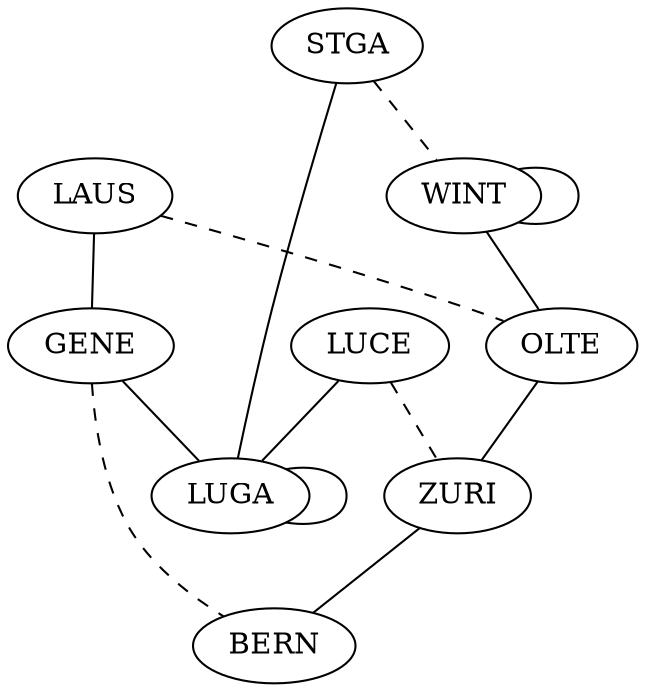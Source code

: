 graph G{
	OLTE [pos="0,0!"];
	WINT [pos="5,0!"];
	ZURI [pos="3,-1!"];
	STGA [pos="6,-1.25!"];
	LUCE [pos="3,-3!"];
	BERN [pos="1,-3.5!"];
	LAUS [pos="-1,-4.5!"];
	GENE [pos="-1.5,-6!"];
	LUGA [pos="3,-5.75!"];
LUGA--LUGA;
GENE--LUGA;
STGA--LUGA;
LUCE--LUGA;
LAUS--GENE;
WINT--OLTE;
ZURI--BERN;
WINT--WINT;
OLTE--ZURI;

edge[style=dashed];
LAUS--OLTE;
STGA--WINT;
LUCE--ZURI;
GENE--BERN;
}
